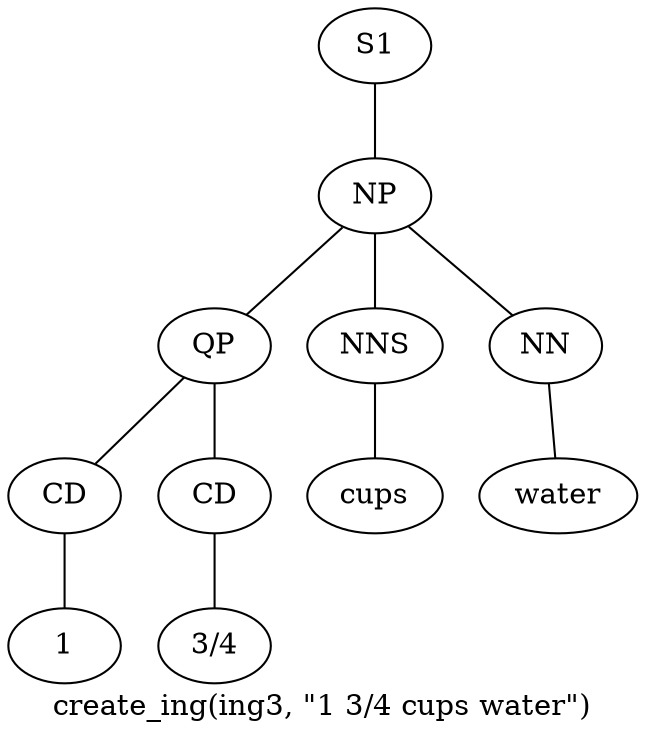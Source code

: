graph SyntaxGraph {
	label = "create_ing(ing3, \"1 3/4 cups water\")";
	Node0 [label="S1"];
	Node1 [label="NP"];
	Node2 [label="QP"];
	Node3 [label="CD"];
	Node4 [label="1"];
	Node5 [label="CD"];
	Node6 [label="3/4"];
	Node7 [label="NNS"];
	Node8 [label="cups"];
	Node9 [label="NN"];
	Node10 [label="water"];

	Node0 -- Node1;
	Node1 -- Node2;
	Node1 -- Node7;
	Node1 -- Node9;
	Node2 -- Node3;
	Node2 -- Node5;
	Node3 -- Node4;
	Node5 -- Node6;
	Node7 -- Node8;
	Node9 -- Node10;
}
